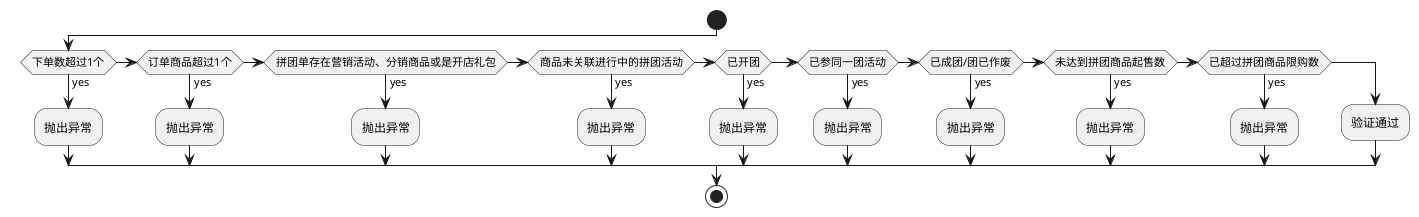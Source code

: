 
@startuml
start
if (下单数超过1个) then (yes)
  :抛出异常;
elseif (订单商品超过1个) then (yes)
  :抛出异常;
elseif (拼团单存在营销活动、分销商品或是开店礼包) then (yes)
  :抛出异常;
elseif (商品未关联进行中的拼团活动) then (yes)
  :抛出异常;
elseif (已开团) then (yes)
    :抛出异常;
elseif (已参同一团活动) then (yes)
  :抛出异常;
elseif (已成团/团已作废) then (yes)
  :抛出异常;
elseif (未达到拼团商品起售数) then (yes)
  :抛出异常;
elseif (已超过拼团商品限购数) then (yes)
  :抛出异常;
else
  :验证通过;
endif
stop
@enduml
